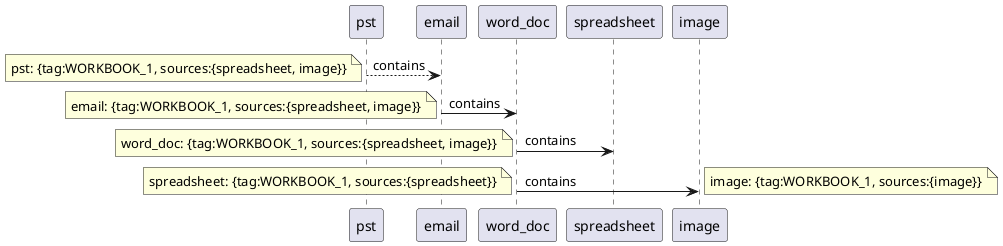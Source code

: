 @startuml
pst-->email : contains
note left : pst: {tag:WORKBOOK_1, sources:{spreadsheet, image}}
email->word_doc : contains
note left : email: {tag:WORKBOOK_1, sources:{spreadsheet, image}}
word_doc->spreadsheet : contains
note left : word_doc: {tag:WORKBOOK_1, sources:{spreadsheet, image}}
word_doc->image : contains
note left: spreadsheet: {tag:WORKBOOK_1, sources:{spreadsheet}}
note right: image: {tag:WORKBOOK_1, sources:{image}}
@enduml